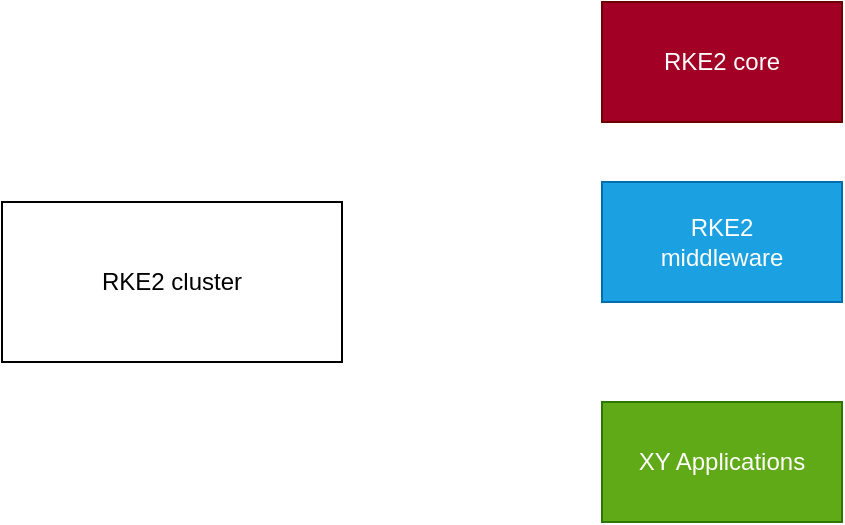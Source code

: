 <mxfile>
    <diagram id="0be4yyvd2DayK2e1u4P3" name="Page-1">
        <mxGraphModel dx="1990" dy="239" grid="1" gridSize="10" guides="1" tooltips="1" connect="1" arrows="1" fold="1" page="1" pageScale="1" pageWidth="850" pageHeight="1100" math="0" shadow="0">
            <root>
                <mxCell id="0"/>
                <mxCell id="1" parent="0"/>
                <mxCell id="16" value="RKE2 cluster&lt;br&gt;" style="rounded=0;whiteSpace=wrap;html=1;" vertex="1" parent="1">
                    <mxGeometry x="120" y="130" width="170" height="80" as="geometry"/>
                </mxCell>
                <mxCell id="17" value="RKE2 core" style="rounded=0;whiteSpace=wrap;html=1;fillColor=#a20025;fontColor=#ffffff;strokeColor=#6F0000;" vertex="1" parent="1">
                    <mxGeometry x="420" y="30" width="120" height="60" as="geometry"/>
                </mxCell>
                <mxCell id="18" value="RKE2 &lt;br&gt;middleware" style="rounded=0;whiteSpace=wrap;html=1;fillColor=#1ba1e2;fontColor=#ffffff;strokeColor=#006EAF;" vertex="1" parent="1">
                    <mxGeometry x="420" y="120" width="120" height="60" as="geometry"/>
                </mxCell>
                <mxCell id="19" value="XY Applications&lt;br&gt;" style="rounded=0;whiteSpace=wrap;html=1;fillColor=#60a917;fontColor=#ffffff;strokeColor=#2D7600;" vertex="1" parent="1">
                    <mxGeometry x="420" y="230" width="120" height="60" as="geometry"/>
                </mxCell>
            </root>
        </mxGraphModel>
    </diagram>
</mxfile>